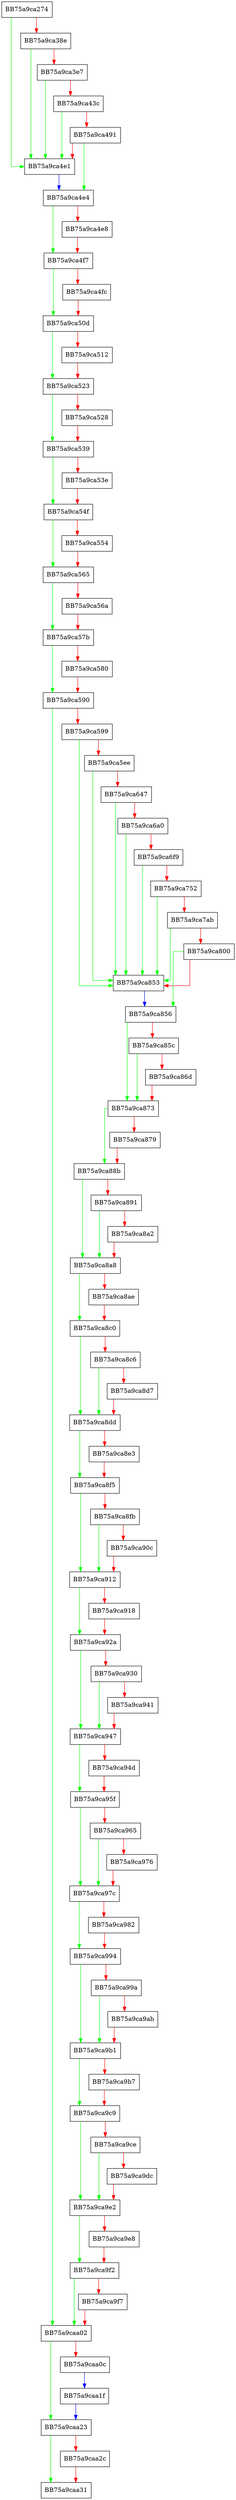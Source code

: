 digraph dll_database {
  node [shape="box"];
  graph [splines=ortho];
  BB75a9ca274 -> BB75a9ca4e1 [color="green"];
  BB75a9ca274 -> BB75a9ca38e [color="red"];
  BB75a9ca38e -> BB75a9ca4e1 [color="green"];
  BB75a9ca38e -> BB75a9ca3e7 [color="red"];
  BB75a9ca3e7 -> BB75a9ca4e1 [color="green"];
  BB75a9ca3e7 -> BB75a9ca43c [color="red"];
  BB75a9ca43c -> BB75a9ca4e1 [color="green"];
  BB75a9ca43c -> BB75a9ca491 [color="red"];
  BB75a9ca491 -> BB75a9ca4e4 [color="green"];
  BB75a9ca491 -> BB75a9ca4e1 [color="red"];
  BB75a9ca4e1 -> BB75a9ca4e4 [color="blue"];
  BB75a9ca4e4 -> BB75a9ca4f7 [color="green"];
  BB75a9ca4e4 -> BB75a9ca4e8 [color="red"];
  BB75a9ca4e8 -> BB75a9ca4f7 [color="red"];
  BB75a9ca4f7 -> BB75a9ca50d [color="green"];
  BB75a9ca4f7 -> BB75a9ca4fc [color="red"];
  BB75a9ca4fc -> BB75a9ca50d [color="red"];
  BB75a9ca50d -> BB75a9ca523 [color="green"];
  BB75a9ca50d -> BB75a9ca512 [color="red"];
  BB75a9ca512 -> BB75a9ca523 [color="red"];
  BB75a9ca523 -> BB75a9ca539 [color="green"];
  BB75a9ca523 -> BB75a9ca528 [color="red"];
  BB75a9ca528 -> BB75a9ca539 [color="red"];
  BB75a9ca539 -> BB75a9ca54f [color="green"];
  BB75a9ca539 -> BB75a9ca53e [color="red"];
  BB75a9ca53e -> BB75a9ca54f [color="red"];
  BB75a9ca54f -> BB75a9ca565 [color="green"];
  BB75a9ca54f -> BB75a9ca554 [color="red"];
  BB75a9ca554 -> BB75a9ca565 [color="red"];
  BB75a9ca565 -> BB75a9ca57b [color="green"];
  BB75a9ca565 -> BB75a9ca56a [color="red"];
  BB75a9ca56a -> BB75a9ca57b [color="red"];
  BB75a9ca57b -> BB75a9ca590 [color="green"];
  BB75a9ca57b -> BB75a9ca580 [color="red"];
  BB75a9ca580 -> BB75a9ca590 [color="red"];
  BB75a9ca590 -> BB75a9caa02 [color="green"];
  BB75a9ca590 -> BB75a9ca599 [color="red"];
  BB75a9ca599 -> BB75a9ca853 [color="green"];
  BB75a9ca599 -> BB75a9ca5ee [color="red"];
  BB75a9ca5ee -> BB75a9ca853 [color="green"];
  BB75a9ca5ee -> BB75a9ca647 [color="red"];
  BB75a9ca647 -> BB75a9ca853 [color="green"];
  BB75a9ca647 -> BB75a9ca6a0 [color="red"];
  BB75a9ca6a0 -> BB75a9ca853 [color="green"];
  BB75a9ca6a0 -> BB75a9ca6f9 [color="red"];
  BB75a9ca6f9 -> BB75a9ca853 [color="green"];
  BB75a9ca6f9 -> BB75a9ca752 [color="red"];
  BB75a9ca752 -> BB75a9ca853 [color="green"];
  BB75a9ca752 -> BB75a9ca7ab [color="red"];
  BB75a9ca7ab -> BB75a9ca853 [color="green"];
  BB75a9ca7ab -> BB75a9ca800 [color="red"];
  BB75a9ca800 -> BB75a9ca856 [color="green"];
  BB75a9ca800 -> BB75a9ca853 [color="red"];
  BB75a9ca853 -> BB75a9ca856 [color="blue"];
  BB75a9ca856 -> BB75a9ca873 [color="green"];
  BB75a9ca856 -> BB75a9ca85c [color="red"];
  BB75a9ca85c -> BB75a9ca873 [color="green"];
  BB75a9ca85c -> BB75a9ca86d [color="red"];
  BB75a9ca86d -> BB75a9ca873 [color="red"];
  BB75a9ca873 -> BB75a9ca88b [color="green"];
  BB75a9ca873 -> BB75a9ca879 [color="red"];
  BB75a9ca879 -> BB75a9ca88b [color="red"];
  BB75a9ca88b -> BB75a9ca8a8 [color="green"];
  BB75a9ca88b -> BB75a9ca891 [color="red"];
  BB75a9ca891 -> BB75a9ca8a8 [color="green"];
  BB75a9ca891 -> BB75a9ca8a2 [color="red"];
  BB75a9ca8a2 -> BB75a9ca8a8 [color="red"];
  BB75a9ca8a8 -> BB75a9ca8c0 [color="green"];
  BB75a9ca8a8 -> BB75a9ca8ae [color="red"];
  BB75a9ca8ae -> BB75a9ca8c0 [color="red"];
  BB75a9ca8c0 -> BB75a9ca8dd [color="green"];
  BB75a9ca8c0 -> BB75a9ca8c6 [color="red"];
  BB75a9ca8c6 -> BB75a9ca8dd [color="green"];
  BB75a9ca8c6 -> BB75a9ca8d7 [color="red"];
  BB75a9ca8d7 -> BB75a9ca8dd [color="red"];
  BB75a9ca8dd -> BB75a9ca8f5 [color="green"];
  BB75a9ca8dd -> BB75a9ca8e3 [color="red"];
  BB75a9ca8e3 -> BB75a9ca8f5 [color="red"];
  BB75a9ca8f5 -> BB75a9ca912 [color="green"];
  BB75a9ca8f5 -> BB75a9ca8fb [color="red"];
  BB75a9ca8fb -> BB75a9ca912 [color="green"];
  BB75a9ca8fb -> BB75a9ca90c [color="red"];
  BB75a9ca90c -> BB75a9ca912 [color="red"];
  BB75a9ca912 -> BB75a9ca92a [color="green"];
  BB75a9ca912 -> BB75a9ca918 [color="red"];
  BB75a9ca918 -> BB75a9ca92a [color="red"];
  BB75a9ca92a -> BB75a9ca947 [color="green"];
  BB75a9ca92a -> BB75a9ca930 [color="red"];
  BB75a9ca930 -> BB75a9ca947 [color="green"];
  BB75a9ca930 -> BB75a9ca941 [color="red"];
  BB75a9ca941 -> BB75a9ca947 [color="red"];
  BB75a9ca947 -> BB75a9ca95f [color="green"];
  BB75a9ca947 -> BB75a9ca94d [color="red"];
  BB75a9ca94d -> BB75a9ca95f [color="red"];
  BB75a9ca95f -> BB75a9ca97c [color="green"];
  BB75a9ca95f -> BB75a9ca965 [color="red"];
  BB75a9ca965 -> BB75a9ca97c [color="green"];
  BB75a9ca965 -> BB75a9ca976 [color="red"];
  BB75a9ca976 -> BB75a9ca97c [color="red"];
  BB75a9ca97c -> BB75a9ca994 [color="green"];
  BB75a9ca97c -> BB75a9ca982 [color="red"];
  BB75a9ca982 -> BB75a9ca994 [color="red"];
  BB75a9ca994 -> BB75a9ca9b1 [color="green"];
  BB75a9ca994 -> BB75a9ca99a [color="red"];
  BB75a9ca99a -> BB75a9ca9b1 [color="green"];
  BB75a9ca99a -> BB75a9ca9ab [color="red"];
  BB75a9ca9ab -> BB75a9ca9b1 [color="red"];
  BB75a9ca9b1 -> BB75a9ca9c9 [color="green"];
  BB75a9ca9b1 -> BB75a9ca9b7 [color="red"];
  BB75a9ca9b7 -> BB75a9ca9c9 [color="red"];
  BB75a9ca9c9 -> BB75a9ca9e2 [color="green"];
  BB75a9ca9c9 -> BB75a9ca9ce [color="red"];
  BB75a9ca9ce -> BB75a9ca9e2 [color="green"];
  BB75a9ca9ce -> BB75a9ca9dc [color="red"];
  BB75a9ca9dc -> BB75a9ca9e2 [color="red"];
  BB75a9ca9e2 -> BB75a9ca9f2 [color="green"];
  BB75a9ca9e2 -> BB75a9ca9e8 [color="red"];
  BB75a9ca9e8 -> BB75a9ca9f2 [color="red"];
  BB75a9ca9f2 -> BB75a9caa02 [color="green"];
  BB75a9ca9f2 -> BB75a9ca9f7 [color="red"];
  BB75a9ca9f7 -> BB75a9caa02 [color="red"];
  BB75a9caa02 -> BB75a9caa23 [color="green"];
  BB75a9caa02 -> BB75a9caa0c [color="red"];
  BB75a9caa0c -> BB75a9caa1f [color="blue"];
  BB75a9caa1f -> BB75a9caa23 [color="blue"];
  BB75a9caa23 -> BB75a9caa31 [color="green"];
  BB75a9caa23 -> BB75a9caa2c [color="red"];
  BB75a9caa2c -> BB75a9caa31 [color="red"];
}